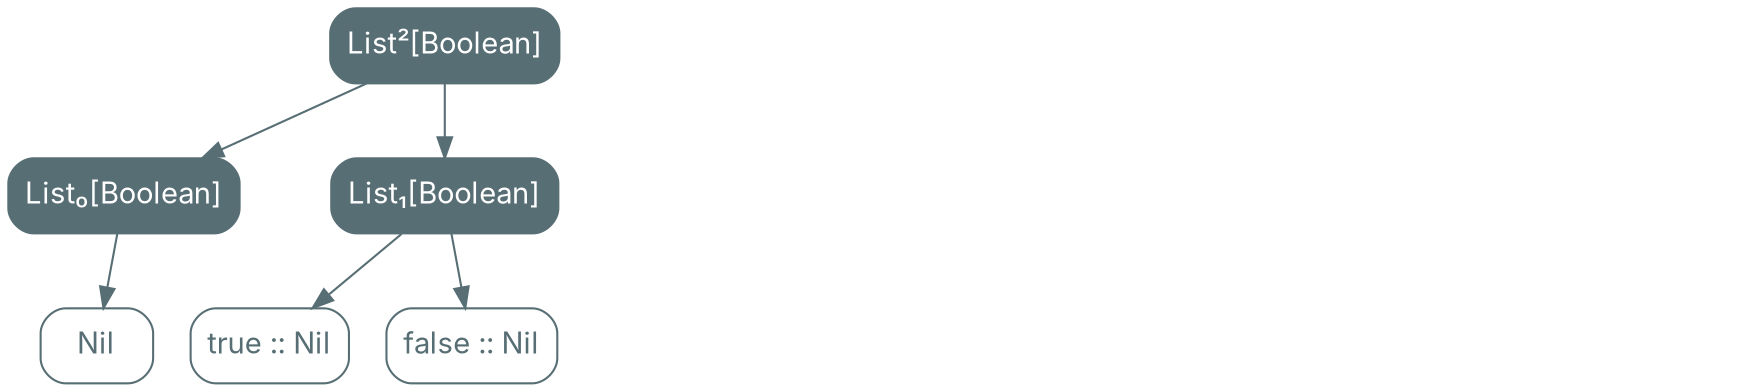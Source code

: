 digraph {
    bgcolor=transparent

    // Default theme: enabled
    node[shape="rectangle" style="rounded,filled" color="#586E75" fillcolor="#586E75" fontcolor="#ffffff" fontname="Inter,Arial"]
    edge [color="#586E75" fontcolor="#000000" fontname="Inter,Arial" fontsize=11]

    List[label="List²[Boolean]"]

    List0[label="List₀[Boolean]"]
    List1[label="List₁[Boolean]"]
    List2[label="List₂[Boolean]" style=invis]

    Nil[fillcolor="#ffffff" fontcolor="#586E75"]
    true[label="true :: Nil" fillcolor="#ffffff" fontcolor="#586E75"]
    false[label="false :: Nil" fillcolor="#ffffff" fontcolor="#586E75"]

    true_true[label="true :: true :: Nil" fillcolor="#ffffff" fontcolor="#586E75" style=invis]
    true_false[label="true :: false :: Nil" fillcolor="#ffffff" fontcolor="#586E75" style=invis]
    false_true[label="false :: true :: Nil" fillcolor="#ffffff" fontcolor="#586E75" style=invis]
    false_false[label="false :: false :: Nil" fillcolor="#ffffff" fontcolor="#586E75" style=invis]

    List -> List0
    List -> List1
    List -> List2[style=invis]

    List0 -> Nil
    List1 -> true
    List1 -> false
    List2 -> true_true[style=invis]
    List2 -> true_false[style=invis]
    List2 -> false_true[style=invis]
    List2 -> false_false[style=invis]
}
